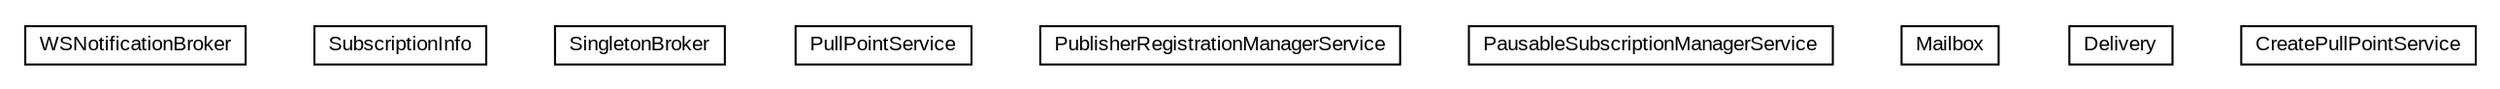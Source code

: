 #!/usr/local/bin/dot
#
# Class diagram 
# Generated by UMLGraph version R5_6-24-gf6e263 (http://www.umlgraph.org/)
#

digraph G {
	edge [fontname="arial",fontsize=10,labelfontname="arial",labelfontsize=10];
	node [fontname="arial",fontsize=10,shape=plaintext];
	nodesep=0.25;
	ranksep=0.5;
	// org.miloss.fgsms.wsn.broker.WSNotificationBroker
	c42885 [label=<<table title="org.miloss.fgsms.wsn.broker.WSNotificationBroker" border="0" cellborder="1" cellspacing="0" cellpadding="2" port="p" href="./WSNotificationBroker.html">
		<tr><td><table border="0" cellspacing="0" cellpadding="1">
<tr><td align="center" balign="center"> WSNotificationBroker </td></tr>
		</table></td></tr>
		</table>>, URL="./WSNotificationBroker.html", fontname="arial", fontcolor="black", fontsize=10.0];
	// org.miloss.fgsms.wsn.broker.SubscriptionInfo
	c42886 [label=<<table title="org.miloss.fgsms.wsn.broker.SubscriptionInfo" border="0" cellborder="1" cellspacing="0" cellpadding="2" port="p" href="./SubscriptionInfo.html">
		<tr><td><table border="0" cellspacing="0" cellpadding="1">
<tr><td align="center" balign="center"> SubscriptionInfo </td></tr>
		</table></td></tr>
		</table>>, URL="./SubscriptionInfo.html", fontname="arial", fontcolor="black", fontsize=10.0];
	// org.miloss.fgsms.wsn.broker.SingletonBroker
	c42887 [label=<<table title="org.miloss.fgsms.wsn.broker.SingletonBroker" border="0" cellborder="1" cellspacing="0" cellpadding="2" port="p" href="./SingletonBroker.html">
		<tr><td><table border="0" cellspacing="0" cellpadding="1">
<tr><td align="center" balign="center"> SingletonBroker </td></tr>
		</table></td></tr>
		</table>>, URL="./SingletonBroker.html", fontname="arial", fontcolor="black", fontsize=10.0];
	// org.miloss.fgsms.wsn.broker.PullPointService
	c42888 [label=<<table title="org.miloss.fgsms.wsn.broker.PullPointService" border="0" cellborder="1" cellspacing="0" cellpadding="2" port="p" href="./PullPointService.html">
		<tr><td><table border="0" cellspacing="0" cellpadding="1">
<tr><td align="center" balign="center"> PullPointService </td></tr>
		</table></td></tr>
		</table>>, URL="./PullPointService.html", fontname="arial", fontcolor="black", fontsize=10.0];
	// org.miloss.fgsms.wsn.broker.PublisherRegistrationManagerService
	c42889 [label=<<table title="org.miloss.fgsms.wsn.broker.PublisherRegistrationManagerService" border="0" cellborder="1" cellspacing="0" cellpadding="2" port="p" href="./PublisherRegistrationManagerService.html">
		<tr><td><table border="0" cellspacing="0" cellpadding="1">
<tr><td align="center" balign="center"> PublisherRegistrationManagerService </td></tr>
		</table></td></tr>
		</table>>, URL="./PublisherRegistrationManagerService.html", fontname="arial", fontcolor="black", fontsize=10.0];
	// org.miloss.fgsms.wsn.broker.PausableSubscriptionManagerService
	c42890 [label=<<table title="org.miloss.fgsms.wsn.broker.PausableSubscriptionManagerService" border="0" cellborder="1" cellspacing="0" cellpadding="2" port="p" href="./PausableSubscriptionManagerService.html">
		<tr><td><table border="0" cellspacing="0" cellpadding="1">
<tr><td align="center" balign="center"> PausableSubscriptionManagerService </td></tr>
		</table></td></tr>
		</table>>, URL="./PausableSubscriptionManagerService.html", fontname="arial", fontcolor="black", fontsize=10.0];
	// org.miloss.fgsms.wsn.broker.Mailbox
	c42891 [label=<<table title="org.miloss.fgsms.wsn.broker.Mailbox" border="0" cellborder="1" cellspacing="0" cellpadding="2" port="p" href="./Mailbox.html">
		<tr><td><table border="0" cellspacing="0" cellpadding="1">
<tr><td align="center" balign="center"> Mailbox </td></tr>
		</table></td></tr>
		</table>>, URL="./Mailbox.html", fontname="arial", fontcolor="black", fontsize=10.0];
	// org.miloss.fgsms.wsn.broker.Delivery
	c42892 [label=<<table title="org.miloss.fgsms.wsn.broker.Delivery" border="0" cellborder="1" cellspacing="0" cellpadding="2" port="p" href="./Delivery.html">
		<tr><td><table border="0" cellspacing="0" cellpadding="1">
<tr><td align="center" balign="center"> Delivery </td></tr>
		</table></td></tr>
		</table>>, URL="./Delivery.html", fontname="arial", fontcolor="black", fontsize=10.0];
	// org.miloss.fgsms.wsn.broker.CreatePullPointService
	c42893 [label=<<table title="org.miloss.fgsms.wsn.broker.CreatePullPointService" border="0" cellborder="1" cellspacing="0" cellpadding="2" port="p" href="./CreatePullPointService.html">
		<tr><td><table border="0" cellspacing="0" cellpadding="1">
<tr><td align="center" balign="center"> CreatePullPointService </td></tr>
		</table></td></tr>
		</table>>, URL="./CreatePullPointService.html", fontname="arial", fontcolor="black", fontsize=10.0];
}

